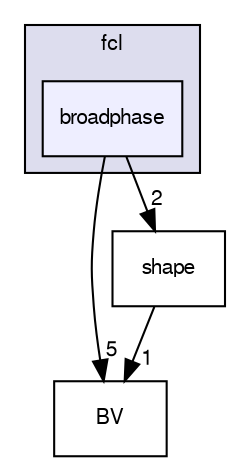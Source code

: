 digraph "broadphase" {
  compound=true
  node [ fontsize="10", fontname="FreeSans"];
  edge [ labelfontsize="10", labelfontname="FreeSans"];
  subgraph clusterdir_20fa1abcad33804f5539e29af8f8ee4c {
    graph [ bgcolor="#ddddee", pencolor="black", label="fcl" fontname="FreeSans", fontsize="10", URL="dir_20fa1abcad33804f5539e29af8f8ee4c.html"]
  dir_17fe4235f721f08bb92df03f78909770 [shape=box, label="broadphase", style="filled", fillcolor="#eeeeff", pencolor="black", URL="dir_17fe4235f721f08bb92df03f78909770.html"];
  }
  dir_e45952f7c7fe250496424f0605a41daa [shape=box label="BV" URL="dir_e45952f7c7fe250496424f0605a41daa.html"];
  dir_f9a2c31520f97314aafbcec6d5f7e1ab [shape=box label="shape" URL="dir_f9a2c31520f97314aafbcec6d5f7e1ab.html"];
  dir_f9a2c31520f97314aafbcec6d5f7e1ab->dir_e45952f7c7fe250496424f0605a41daa [headlabel="1", labeldistance=1.5 headhref="dir_000009_000003.html"];
  dir_17fe4235f721f08bb92df03f78909770->dir_e45952f7c7fe250496424f0605a41daa [headlabel="5", labeldistance=1.5 headhref="dir_000004_000003.html"];
  dir_17fe4235f721f08bb92df03f78909770->dir_f9a2c31520f97314aafbcec6d5f7e1ab [headlabel="2", labeldistance=1.5 headhref="dir_000004_000009.html"];
}
